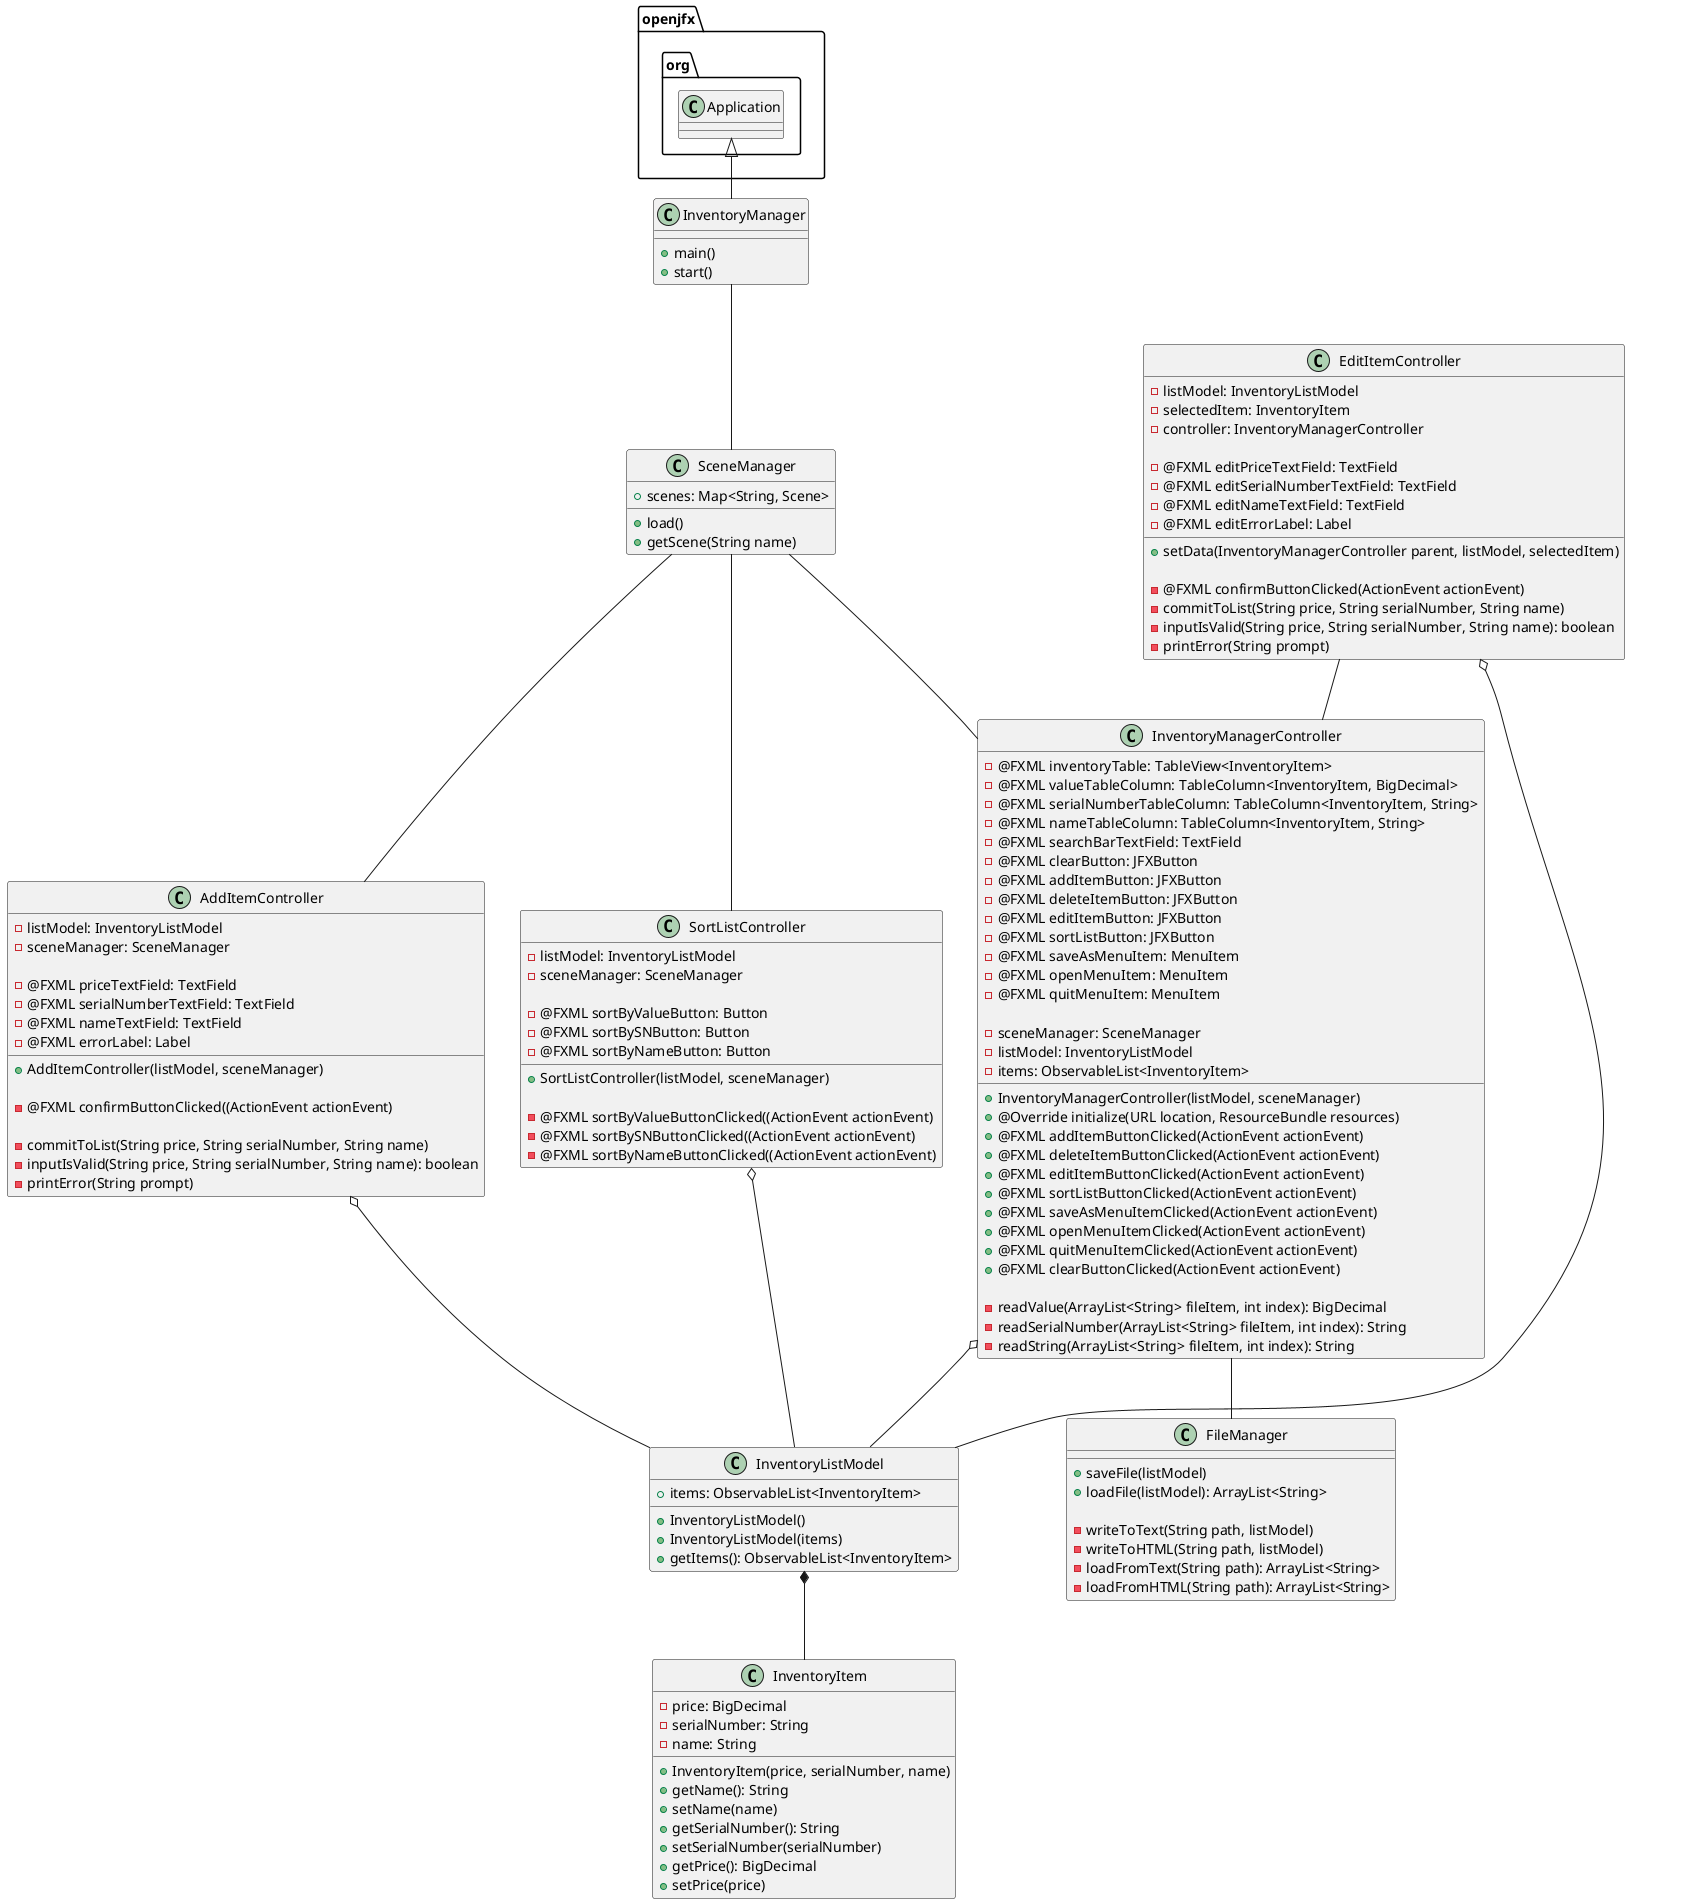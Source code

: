 @startuml

class InventoryManager {
    + main()
    + start()
}

class SceneManager {
    + scenes: Map<String, Scene>

    + load()
    + getScene(String name)
}

class InventoryManagerController {
    - @FXML inventoryTable: TableView<InventoryItem>
    - @FXML valueTableColumn: TableColumn<InventoryItem, BigDecimal>
    - @FXML serialNumberTableColumn: TableColumn<InventoryItem, String>
    - @FXML nameTableColumn: TableColumn<InventoryItem, String>
    - @FXML searchBarTextField: TextField
    - @FXML clearButton: JFXButton
    - @FXML addItemButton: JFXButton
    - @FXML deleteItemButton: JFXButton
    - @FXML editItemButton: JFXButton
    - @FXML sortListButton: JFXButton
    - @FXML saveAsMenuItem: MenuItem
    - @FXML openMenuItem: MenuItem
    - @FXML quitMenuItem: MenuItem

    - sceneManager: SceneManager
    - listModel: InventoryListModel
    - items: ObservableList<InventoryItem>

    + InventoryManagerController(listModel, sceneManager)
    + @Override initialize(URL location, ResourceBundle resources)
    + @FXML addItemButtonClicked(ActionEvent actionEvent)
    + @FXML deleteItemButtonClicked(ActionEvent actionEvent)
    + @FXML editItemButtonClicked(ActionEvent actionEvent)
    + @FXML sortListButtonClicked(ActionEvent actionEvent)
    + @FXML saveAsMenuItemClicked(ActionEvent actionEvent)
    + @FXML openMenuItemClicked(ActionEvent actionEvent)
    + @FXML quitMenuItemClicked(ActionEvent actionEvent)
    + @FXML clearButtonClicked(ActionEvent actionEvent)

    - readValue(ArrayList<String> fileItem, int index): BigDecimal
    - readSerialNumber(ArrayList<String> fileItem, int index): String
    - readString(ArrayList<String> fileItem, int index): String
}

class InventoryListModel {
    + items: ObservableList<InventoryItem>

    + InventoryListModel()
    + InventoryListModel(items)
    + getItems(): ObservableList<InventoryItem>
}

class InventoryItem {
    - price: BigDecimal
    - serialNumber: String
    - name: String

    + InventoryItem(price, serialNumber, name)
    + getName(): String
    + setName(name)
    + getSerialNumber(): String
    + setSerialNumber(serialNumber)
    + getPrice(): BigDecimal
    + setPrice(price)
}

class AddItemController {
    - listModel: InventoryListModel
    - sceneManager: SceneManager

    - @FXML priceTextField: TextField
    - @FXML serialNumberTextField: TextField
    - @FXML nameTextField: TextField
    - @FXML errorLabel: Label

    + AddItemController(listModel, sceneManager)

    - @FXML confirmButtonClicked((ActionEvent actionEvent)

    - commitToList(String price, String serialNumber, String name)
    - inputIsValid(String price, String serialNumber, String name): boolean
    - printError(String prompt)
}

class EditItemController {
    - listModel: InventoryListModel
    - selectedItem: InventoryItem
    - controller: InventoryManagerController

    - @FXML editPriceTextField: TextField
    - @FXML editSerialNumberTextField: TextField
    - @FXML editNameTextField: TextField
    - @FXML editErrorLabel: Label

    + setData(InventoryManagerController parent, listModel, selectedItem)

    - @FXML confirmButtonClicked(ActionEvent actionEvent)
    - commitToList(String price, String serialNumber, String name)
    - inputIsValid(String price, String serialNumber, String name): boolean
    - printError(String prompt)
}

class SortListController {
    - listModel: InventoryListModel
    - sceneManager: SceneManager

    - @FXML sortByValueButton: Button
    - @FXML sortBySNButton: Button
    - @FXML sortByNameButton: Button

    + SortListController(listModel, sceneManager)

    - @FXML sortByValueButtonClicked((ActionEvent actionEvent)
    - @FXML sortBySNButtonClicked((ActionEvent actionEvent)
    - @FXML sortByNameButtonClicked((ActionEvent actionEvent)
}

class FileManager {
    + saveFile(listModel)
    + loadFile(listModel): ArrayList<String>

    - writeToText(String path, listModel)
    - writeToHTML(String path, listModel)
    - loadFromText(String path): ArrayList<String>
    - loadFromHTML(String path): ArrayList<String>
}

openjfx.org.Application <|-- InventoryManager
InventoryManager -- SceneManager
SceneManager -- InventoryManagerController
SceneManager -- AddItemController
SceneManager -- SortListController
EditItemController -- InventoryManagerController
InventoryManagerController o-- InventoryListModel
InventoryManagerController -- FileManager
AddItemController o-- InventoryListModel
EditItemController o-- InventoryListModel
SortListController o-- InventoryListModel
InventoryListModel *== InventoryItem
@enduml